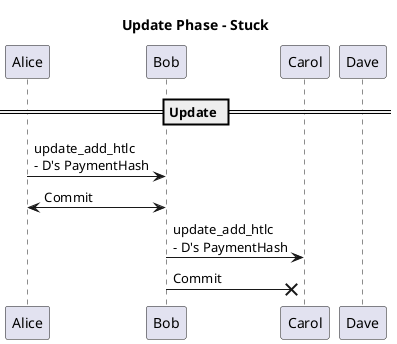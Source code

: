 @startuml
title Update Phase - Stuck
participant Alice
participant Bob
participant Carol
participant Dave

== Update ==

Alice -> Bob: update_add_htlc\n- D's PaymentHash
Alice <-> Bob: Commit

Bob -> Carol: update_add_htlc\n- D's PaymentHash
'Bob <-> Carol: Commit
Bob ->x Carol: Commit

'Carol -> Dave: update_add_htlc\n- D's PaymentHash
'Carol ->x Dave: Commit

@enduml
